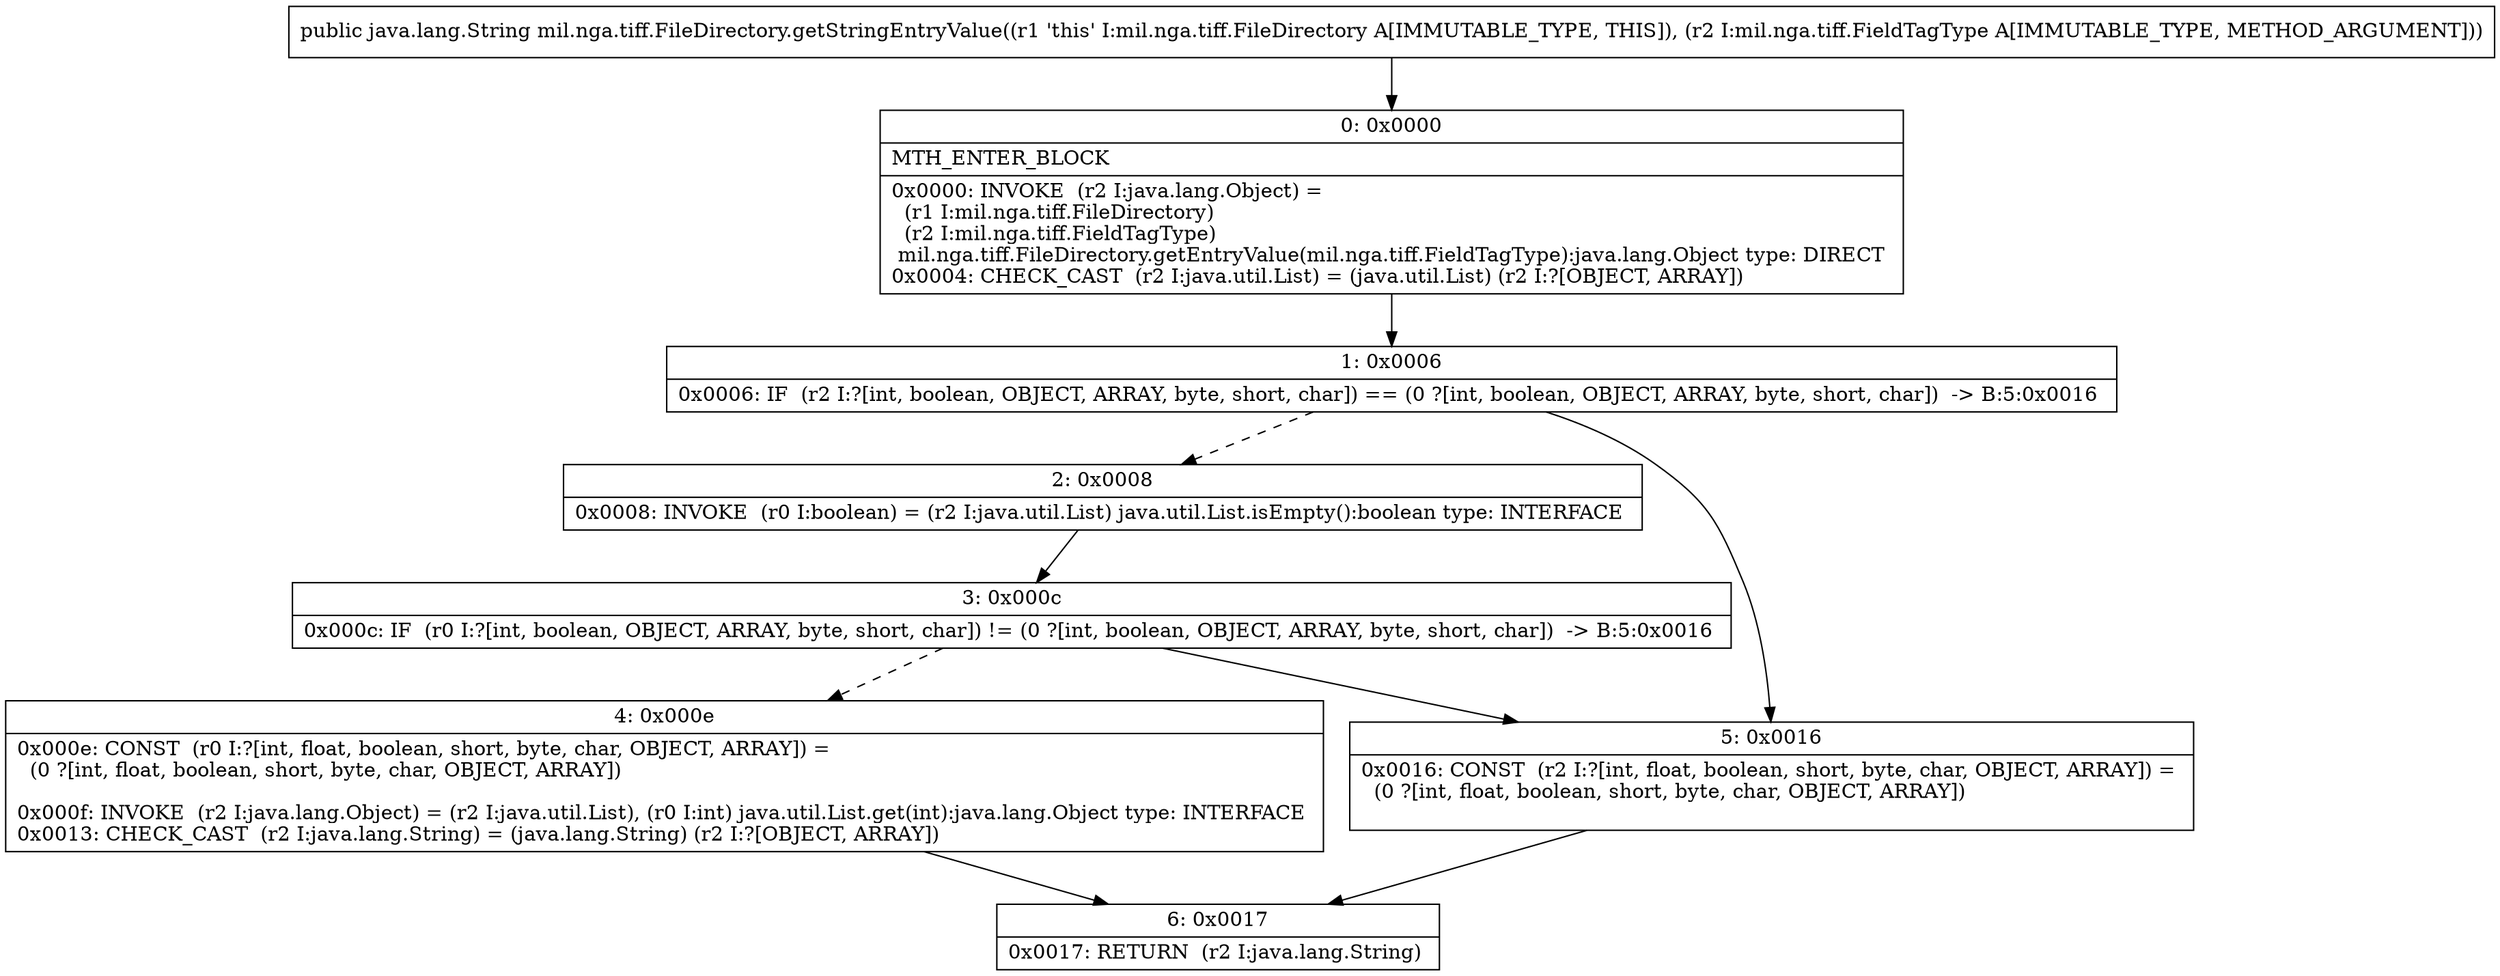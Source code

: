 digraph "CFG formil.nga.tiff.FileDirectory.getStringEntryValue(Lmil\/nga\/tiff\/FieldTagType;)Ljava\/lang\/String;" {
Node_0 [shape=record,label="{0\:\ 0x0000|MTH_ENTER_BLOCK\l|0x0000: INVOKE  (r2 I:java.lang.Object) = \l  (r1 I:mil.nga.tiff.FileDirectory)\l  (r2 I:mil.nga.tiff.FieldTagType)\l mil.nga.tiff.FileDirectory.getEntryValue(mil.nga.tiff.FieldTagType):java.lang.Object type: DIRECT \l0x0004: CHECK_CAST  (r2 I:java.util.List) = (java.util.List) (r2 I:?[OBJECT, ARRAY]) \l}"];
Node_1 [shape=record,label="{1\:\ 0x0006|0x0006: IF  (r2 I:?[int, boolean, OBJECT, ARRAY, byte, short, char]) == (0 ?[int, boolean, OBJECT, ARRAY, byte, short, char])  \-\> B:5:0x0016 \l}"];
Node_2 [shape=record,label="{2\:\ 0x0008|0x0008: INVOKE  (r0 I:boolean) = (r2 I:java.util.List) java.util.List.isEmpty():boolean type: INTERFACE \l}"];
Node_3 [shape=record,label="{3\:\ 0x000c|0x000c: IF  (r0 I:?[int, boolean, OBJECT, ARRAY, byte, short, char]) != (0 ?[int, boolean, OBJECT, ARRAY, byte, short, char])  \-\> B:5:0x0016 \l}"];
Node_4 [shape=record,label="{4\:\ 0x000e|0x000e: CONST  (r0 I:?[int, float, boolean, short, byte, char, OBJECT, ARRAY]) = \l  (0 ?[int, float, boolean, short, byte, char, OBJECT, ARRAY])\l \l0x000f: INVOKE  (r2 I:java.lang.Object) = (r2 I:java.util.List), (r0 I:int) java.util.List.get(int):java.lang.Object type: INTERFACE \l0x0013: CHECK_CAST  (r2 I:java.lang.String) = (java.lang.String) (r2 I:?[OBJECT, ARRAY]) \l}"];
Node_5 [shape=record,label="{5\:\ 0x0016|0x0016: CONST  (r2 I:?[int, float, boolean, short, byte, char, OBJECT, ARRAY]) = \l  (0 ?[int, float, boolean, short, byte, char, OBJECT, ARRAY])\l \l}"];
Node_6 [shape=record,label="{6\:\ 0x0017|0x0017: RETURN  (r2 I:java.lang.String) \l}"];
MethodNode[shape=record,label="{public java.lang.String mil.nga.tiff.FileDirectory.getStringEntryValue((r1 'this' I:mil.nga.tiff.FileDirectory A[IMMUTABLE_TYPE, THIS]), (r2 I:mil.nga.tiff.FieldTagType A[IMMUTABLE_TYPE, METHOD_ARGUMENT])) }"];
MethodNode -> Node_0;
Node_0 -> Node_1;
Node_1 -> Node_2[style=dashed];
Node_1 -> Node_5;
Node_2 -> Node_3;
Node_3 -> Node_4[style=dashed];
Node_3 -> Node_5;
Node_4 -> Node_6;
Node_5 -> Node_6;
}


